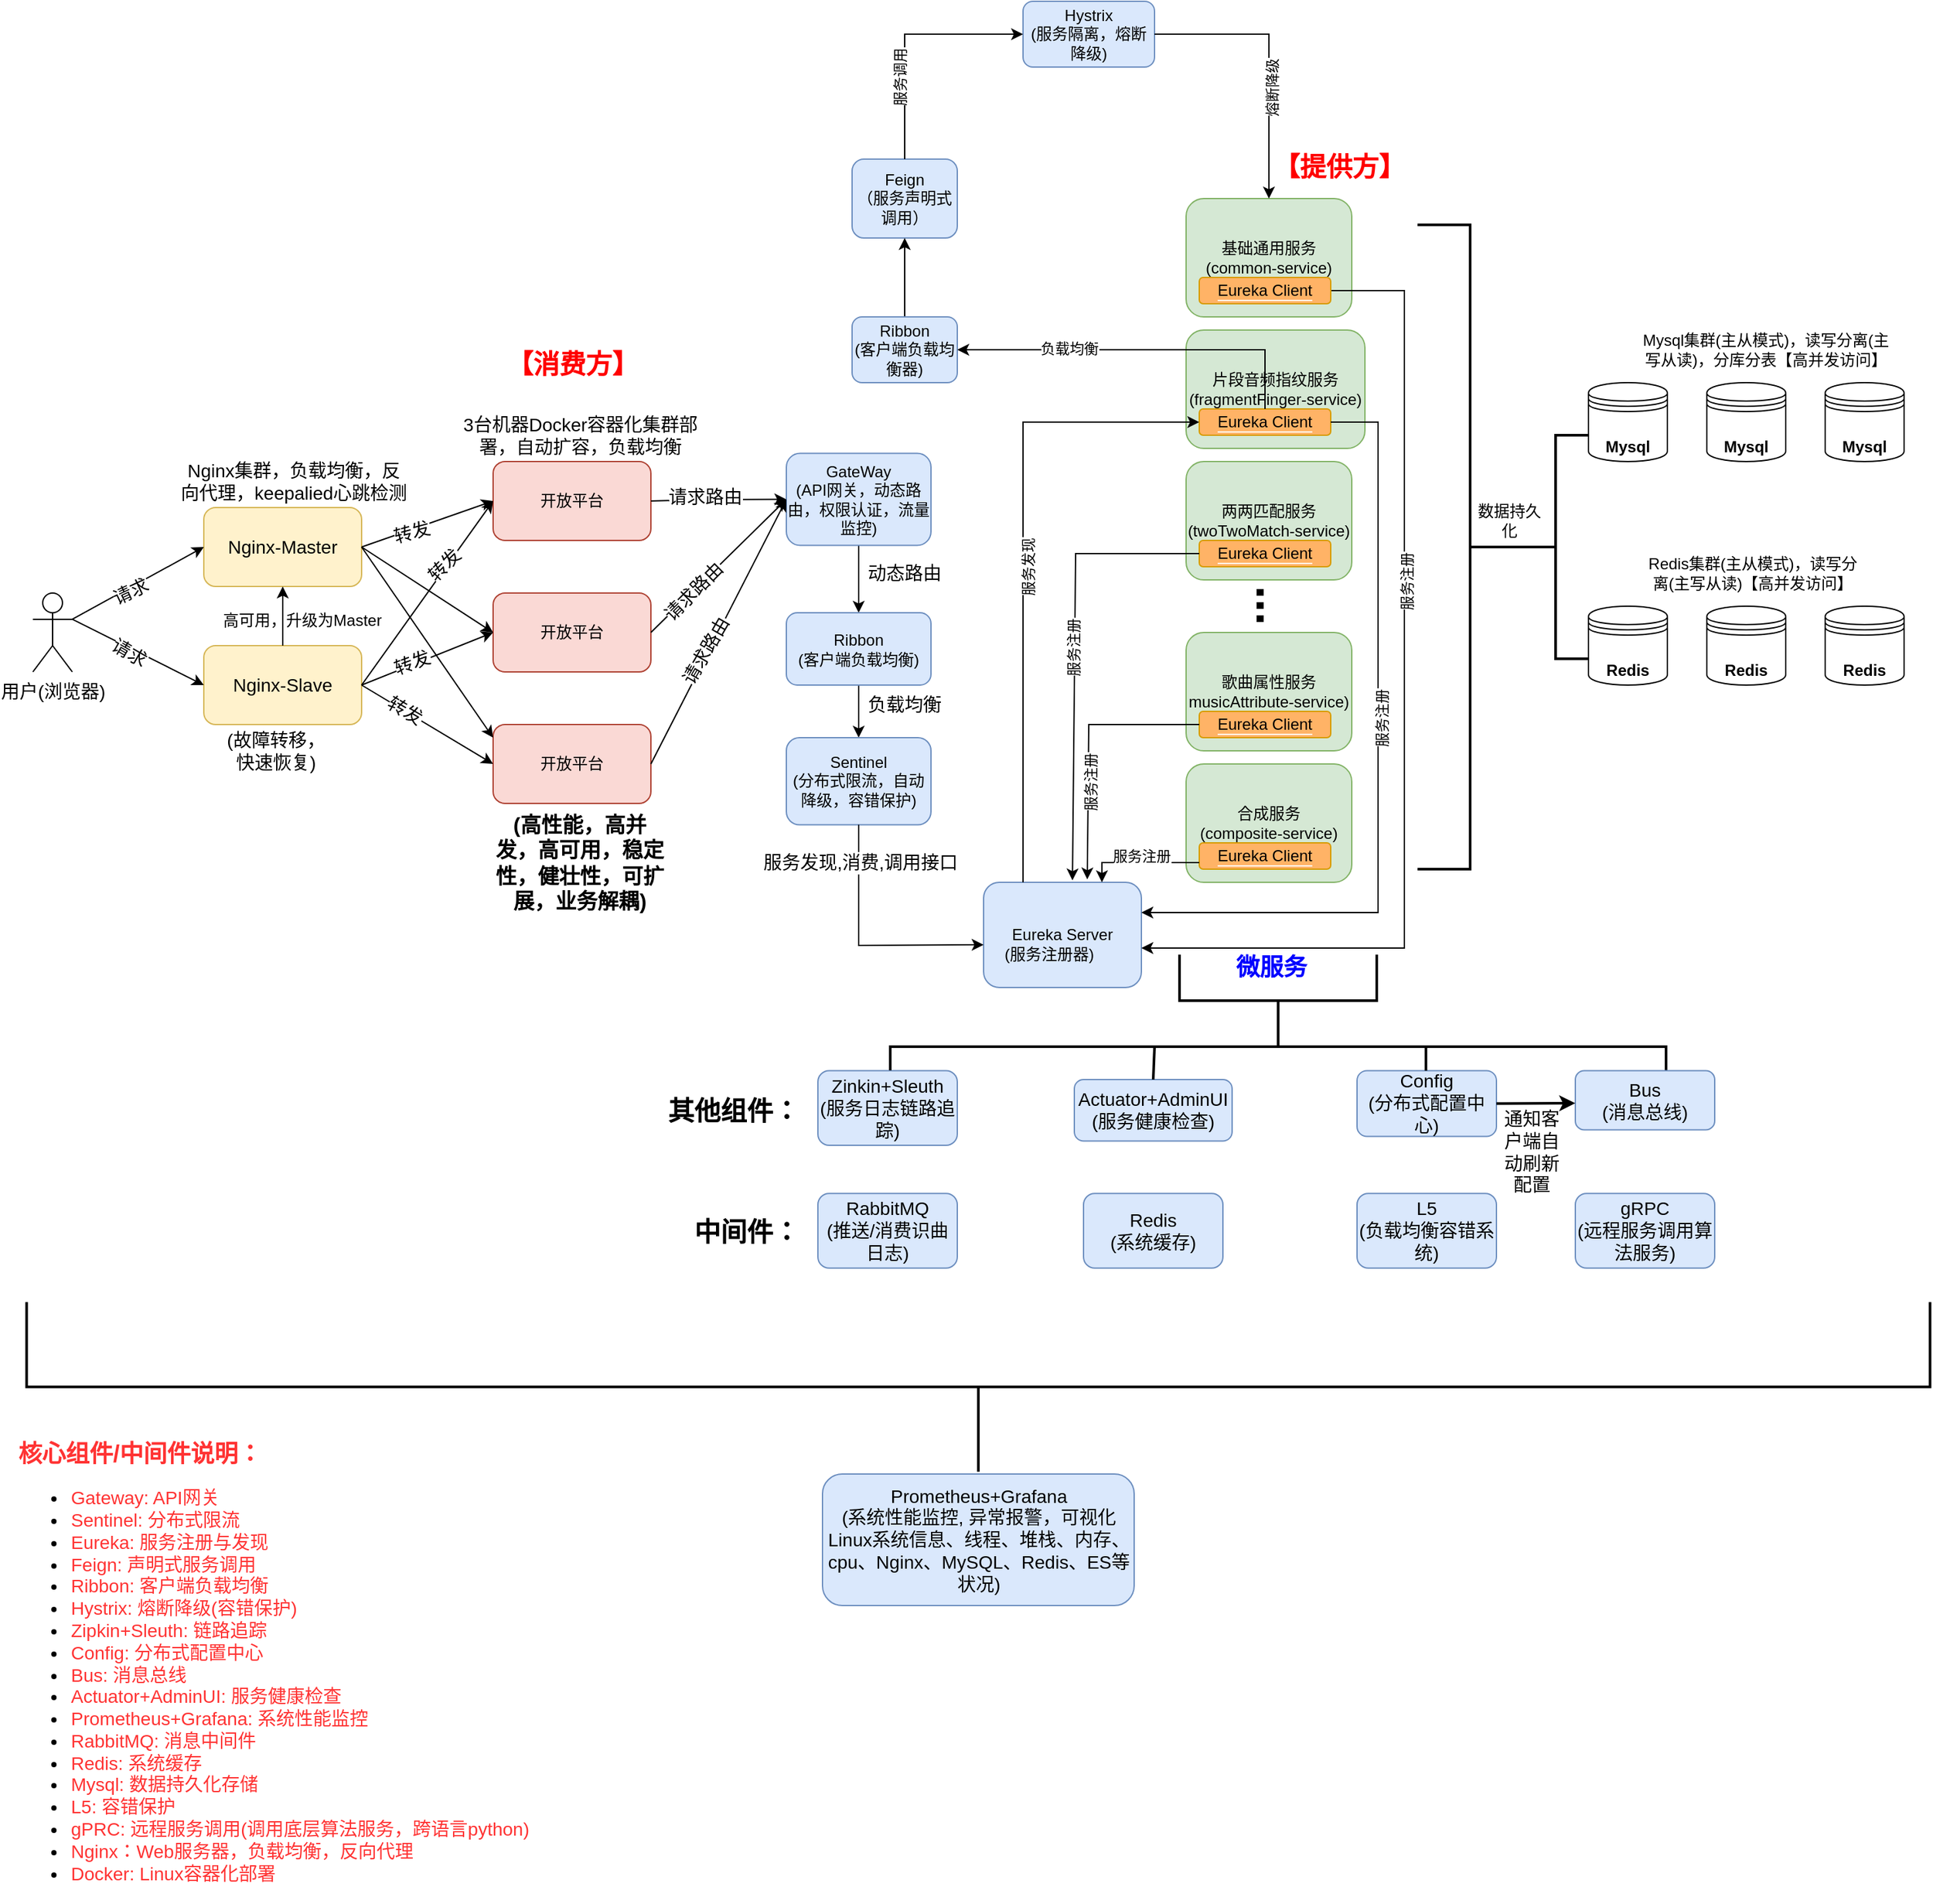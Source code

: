 <mxfile version="17.1.3" type="device" pages="2"><diagram id="QWY6pxIXzyvx_8Pqc_8q" name="第 1 页"><mxGraphModel dx="2424" dy="2006" grid="1" gridSize="10" guides="1" tooltips="1" connect="1" arrows="1" fold="1" page="1" pageScale="1" pageWidth="827" pageHeight="1169" math="0" shadow="0"><root><mxCell id="0"/><mxCell id="1" parent="0"/><mxCell id="9dJchCqGI2p8ibBqzcwE-8" value="&lt;b&gt;&lt;font style=&quot;font-size: 36px&quot;&gt;...&lt;/font&gt;&lt;/b&gt;" style="text;html=1;align=center;verticalAlign=middle;resizable=0;points=[];autosize=1;strokeColor=none;fillColor=none;horizontal=0;" parent="1" vertex="1"><mxGeometry x="380" y="140" width="40" height="40" as="geometry"/></mxCell><mxCell id="9dJchCqGI2p8ibBqzcwE-9" value="基础通用服务&lt;br&gt;(common-service)" style="rounded=1;whiteSpace=wrap;html=1;fillColor=#d5e8d4;strokeColor=#82b366;align=center;" parent="1" vertex="1"><mxGeometry x="354" y="-150" width="126" height="90" as="geometry"/></mxCell><mxCell id="9dJchCqGI2p8ibBqzcwE-10" value="&lt;div&gt;&lt;span style=&quot;font-size: 12px&quot;&gt;&lt;b&gt;Mysql&lt;/b&gt;&lt;/span&gt;&lt;/div&gt;" style="shape=datastore;whiteSpace=wrap;html=1;fontSize=36;align=center;" parent="1" vertex="1"><mxGeometry x="660" y="-10" width="60" height="60" as="geometry"/></mxCell><mxCell id="9dJchCqGI2p8ibBqzcwE-11" value="&lt;font style=&quot;font-size: 12px&quot;&gt;&lt;b&gt;Redis&lt;/b&gt;&lt;/font&gt;" style="shape=datastore;whiteSpace=wrap;html=1;fontSize=36;" parent="1" vertex="1"><mxGeometry x="660" y="160" width="60" height="60" as="geometry"/></mxCell><mxCell id="9dJchCqGI2p8ibBqzcwE-13" value="&lt;div&gt;&lt;span style=&quot;font-size: 12px&quot;&gt;&lt;b&gt;Mysql&lt;/b&gt;&lt;/span&gt;&lt;/div&gt;" style="shape=datastore;whiteSpace=wrap;html=1;fontSize=36;align=center;" parent="1" vertex="1"><mxGeometry x="750" y="-10" width="60" height="60" as="geometry"/></mxCell><mxCell id="9dJchCqGI2p8ibBqzcwE-14" value="&lt;font style=&quot;font-size: 12px&quot;&gt;&lt;b&gt;Redis&lt;/b&gt;&lt;/font&gt;" style="shape=datastore;whiteSpace=wrap;html=1;fontSize=36;" parent="1" vertex="1"><mxGeometry x="750" y="160" width="60" height="60" as="geometry"/></mxCell><mxCell id="9dJchCqGI2p8ibBqzcwE-15" value="&lt;font style=&quot;font-size: 12px&quot;&gt;&lt;b&gt;Redis&lt;/b&gt;&lt;/font&gt;" style="shape=datastore;whiteSpace=wrap;html=1;fontSize=36;" parent="1" vertex="1"><mxGeometry x="840" y="160" width="60" height="60" as="geometry"/></mxCell><mxCell id="9dJchCqGI2p8ibBqzcwE-17" value="&lt;div&gt;&lt;span style=&quot;font-size: 12px&quot;&gt;&lt;b&gt;Mysql&lt;/b&gt;&lt;/span&gt;&lt;/div&gt;" style="shape=datastore;whiteSpace=wrap;html=1;fontSize=36;align=center;" parent="1" vertex="1"><mxGeometry x="840" y="-10" width="60" height="60" as="geometry"/></mxCell><mxCell id="9dJchCqGI2p8ibBqzcwE-21" value="Mysql集群(主从模式)，读写分离(主写从读)，分库分表【高并发访问】" style="text;html=1;strokeColor=none;fillColor=none;align=center;verticalAlign=middle;whiteSpace=wrap;rounded=0;labelBackgroundColor=none;fontSize=12;" parent="1" vertex="1"><mxGeometry x="700" y="-55" width="190" height="40" as="geometry"/></mxCell><mxCell id="9dJchCqGI2p8ibBqzcwE-23" value="Redis集群(主从模式)，读写分离(主写从读)【高并发访问】" style="text;html=1;strokeColor=none;fillColor=none;align=center;verticalAlign=middle;whiteSpace=wrap;rounded=0;labelBackgroundColor=none;fontSize=12;" parent="1" vertex="1"><mxGeometry x="700" y="120" width="170" height="30" as="geometry"/></mxCell><mxCell id="9dJchCqGI2p8ibBqzcwE-24" value="Eureka Server" style="rounded=1;whiteSpace=wrap;html=1;labelBackgroundColor=none;fontSize=12;fillColor=#dae8fc;strokeColor=#6c8ebf;" parent="1" vertex="1"><mxGeometry x="200" y="370" width="120" height="80" as="geometry"/></mxCell><mxCell id="9dJchCqGI2p8ibBqzcwE-26" value="(服务注册器)" style="text;html=1;strokeColor=none;fillColor=none;align=center;verticalAlign=middle;whiteSpace=wrap;rounded=0;labelBackgroundColor=none;fontSize=12;" parent="1" vertex="1"><mxGeometry x="200" y="410" width="100" height="30" as="geometry"/></mxCell><mxCell id="9dJchCqGI2p8ibBqzcwE-28" value="" style="endArrow=classic;html=1;rounded=0;fontSize=12;exitX=1;exitY=0.5;exitDx=0;exitDy=0;" parent="1" source="9dJchCqGI2p8ibBqzcwE-65" edge="1"><mxGeometry width="50" height="50" relative="1" as="geometry"><mxPoint x="480" y="260" as="sourcePoint"/><mxPoint x="320" y="420" as="targetPoint"/><Array as="points"><mxPoint x="520" y="-80"/><mxPoint x="520" y="420"/></Array></mxGeometry></mxCell><mxCell id="wdMaQs0uksnx7pupuPMq-9" value="服务注册" style="edgeLabel;html=1;align=center;verticalAlign=middle;resizable=0;points=[];horizontal=0;" vertex="1" connectable="0" parent="9dJchCqGI2p8ibBqzcwE-28"><mxGeometry x="-0.266" y="2" relative="1" as="geometry"><mxPoint as="offset"/></mxGeometry></mxCell><mxCell id="9dJchCqGI2p8ibBqzcwE-48" value="" style="strokeWidth=2;html=1;shape=mxgraph.flowchart.annotation_2;align=left;labelPosition=right;pointerEvents=1;labelBackgroundColor=none;fontSize=9;" parent="1" vertex="1"><mxGeometry x="610" y="30" width="50" height="170" as="geometry"/></mxCell><mxCell id="9dJchCqGI2p8ibBqzcwE-50" value="" style="strokeWidth=2;html=1;shape=mxgraph.flowchart.annotation_2;align=left;labelPosition=right;pointerEvents=1;labelBackgroundColor=none;fontSize=9;rotation=-180;" parent="1" vertex="1"><mxGeometry x="530" y="-130" width="80" height="490" as="geometry"/></mxCell><mxCell id="9dJchCqGI2p8ibBqzcwE-51" value="&lt;span style=&quot;font-size: 12px&quot;&gt;数据持久化&lt;/span&gt;" style="text;html=1;strokeColor=none;fillColor=none;align=center;verticalAlign=middle;whiteSpace=wrap;rounded=0;labelBackgroundColor=none;fontSize=9;" parent="1" vertex="1"><mxGeometry x="570" y="70" width="60" height="50" as="geometry"/></mxCell><mxCell id="9dJchCqGI2p8ibBqzcwE-56" value="Feign&lt;br&gt;（服务声明式调用）" style="rounded=1;whiteSpace=wrap;html=1;labelBackgroundColor=none;fontSize=12;fillColor=#dae8fc;strokeColor=#6c8ebf;" parent="1" vertex="1"><mxGeometry x="100" y="-180" width="80" height="60" as="geometry"/></mxCell><mxCell id="wdMaQs0uksnx7pupuPMq-13" value="" style="edgeStyle=orthogonalEdgeStyle;rounded=0;orthogonalLoop=1;jettySize=auto;html=1;" edge="1" parent="1" source="9dJchCqGI2p8ibBqzcwE-63" target="9dJchCqGI2p8ibBqzcwE-56"><mxGeometry relative="1" as="geometry"/></mxCell><mxCell id="9dJchCqGI2p8ibBqzcwE-63" value="Ribbon&lt;br&gt;(客户端负载均衡器)" style="rounded=1;whiteSpace=wrap;html=1;labelBackgroundColor=none;fontSize=12;fillColor=#dae8fc;strokeColor=#6c8ebf;" parent="1" vertex="1"><mxGeometry x="100" y="-60" width="80" height="50" as="geometry"/></mxCell><mxCell id="9dJchCqGI2p8ibBqzcwE-65" value="&lt;span style=&quot;background-color: rgb(255 , 179 , 102)&quot;&gt;Eureka Client&lt;/span&gt;" style="rounded=1;whiteSpace=wrap;html=1;labelBackgroundColor=#FFFFFF;fontSize=12;fillColor=#FFB366;strokeColor=#d79b00;" parent="1" vertex="1"><mxGeometry x="364" y="-90" width="100" height="20" as="geometry"/></mxCell><mxCell id="9dJchCqGI2p8ibBqzcwE-70" value="歌曲属性服务&lt;br&gt;musicAttribute-service)" style="rounded=1;whiteSpace=wrap;html=1;fillColor=#d5e8d4;strokeColor=#82b366;align=center;" parent="1" vertex="1"><mxGeometry x="354" y="180" width="126" height="90" as="geometry"/></mxCell><mxCell id="9dJchCqGI2p8ibBqzcwE-71" value="&lt;span style=&quot;background-color: rgb(255 , 179 , 102)&quot;&gt;Eureka Client&lt;/span&gt;" style="rounded=1;whiteSpace=wrap;html=1;labelBackgroundColor=#FFFFFF;fontSize=12;fillColor=#FFB366;strokeColor=#d79b00;" parent="1" vertex="1"><mxGeometry x="364" y="240" width="100" height="20" as="geometry"/></mxCell><mxCell id="9dJchCqGI2p8ibBqzcwE-72" value="片段音频指纹服务&lt;br&gt;(fragmentFinger-service)" style="rounded=1;whiteSpace=wrap;html=1;fillColor=#d5e8d4;strokeColor=#82b366;align=center;" parent="1" vertex="1"><mxGeometry x="354" y="-50" width="136" height="90" as="geometry"/></mxCell><mxCell id="9dJchCqGI2p8ibBqzcwE-73" value="&lt;span style=&quot;background-color: rgb(255 , 179 , 102)&quot;&gt;Eureka Client&lt;/span&gt;" style="rounded=1;whiteSpace=wrap;html=1;labelBackgroundColor=#FFFFFF;fontSize=12;fillColor=#FFB366;strokeColor=#d79b00;" parent="1" vertex="1"><mxGeometry x="364" y="10" width="100" height="20" as="geometry"/></mxCell><mxCell id="9dJchCqGI2p8ibBqzcwE-74" value="合成服务&lt;br&gt;(composite-service)" style="rounded=1;whiteSpace=wrap;html=1;fillColor=#d5e8d4;strokeColor=#82b366;align=center;" parent="1" vertex="1"><mxGeometry x="354" y="280" width="126" height="90" as="geometry"/></mxCell><mxCell id="9dJchCqGI2p8ibBqzcwE-75" value="&lt;span style=&quot;background-color: rgb(255 , 179 , 102)&quot;&gt;Eureka Client&lt;/span&gt;" style="rounded=1;whiteSpace=wrap;html=1;labelBackgroundColor=#FFFFFF;fontSize=12;fillColor=#FFB366;strokeColor=#d79b00;" parent="1" vertex="1"><mxGeometry x="364" y="340" width="100" height="20" as="geometry"/></mxCell><mxCell id="9dJchCqGI2p8ibBqzcwE-76" value="两两匹配服务&lt;br&gt;(twoTwoMatch-service)" style="rounded=1;whiteSpace=wrap;html=1;fillColor=#d5e8d4;strokeColor=#82b366;align=center;" parent="1" vertex="1"><mxGeometry x="354" y="50" width="126" height="90" as="geometry"/></mxCell><mxCell id="9dJchCqGI2p8ibBqzcwE-77" value="&lt;span style=&quot;background-color: rgb(255 , 179 , 102)&quot;&gt;Eureka Client&lt;/span&gt;" style="rounded=1;whiteSpace=wrap;html=1;labelBackgroundColor=#FFFFFF;fontSize=12;fillColor=#FFB366;strokeColor=#d79b00;" parent="1" vertex="1"><mxGeometry x="364" y="110" width="100" height="20" as="geometry"/></mxCell><mxCell id="9dJchCqGI2p8ibBqzcwE-80" value="" style="endArrow=classic;html=1;rounded=0;fontSize=12;exitX=1;exitY=0.5;exitDx=0;exitDy=0;" parent="1" source="9dJchCqGI2p8ibBqzcwE-73" edge="1"><mxGeometry width="50" height="50" relative="1" as="geometry"><mxPoint x="490" y="90" as="sourcePoint"/><mxPoint x="320" y="393" as="targetPoint"/><Array as="points"><mxPoint x="500" y="20"/><mxPoint x="500" y="393"/></Array></mxGeometry></mxCell><mxCell id="wdMaQs0uksnx7pupuPMq-7" value="服务注册" style="edgeLabel;html=1;align=center;verticalAlign=middle;resizable=0;points=[];horizontal=0;" vertex="1" connectable="0" parent="9dJchCqGI2p8ibBqzcwE-80"><mxGeometry x="-0.112" y="3" relative="1" as="geometry"><mxPoint as="offset"/></mxGeometry></mxCell><mxCell id="9dJchCqGI2p8ibBqzcwE-81" value="" style="endArrow=classic;html=1;rounded=0;fontSize=12;exitX=0;exitY=0.5;exitDx=0;exitDy=0;entryX=0.563;entryY=-0.018;entryDx=0;entryDy=0;entryPerimeter=0;" parent="1" source="9dJchCqGI2p8ibBqzcwE-77" target="9dJchCqGI2p8ibBqzcwE-24" edge="1"><mxGeometry width="50" height="50" relative="1" as="geometry"><mxPoint x="490" y="190" as="sourcePoint"/><mxPoint x="220" y="95" as="targetPoint"/><Array as="points"><mxPoint x="270" y="120"/></Array></mxGeometry></mxCell><mxCell id="wdMaQs0uksnx7pupuPMq-4" value="服务注册" style="edgeLabel;html=1;align=center;verticalAlign=middle;resizable=0;points=[];horizontal=0;" vertex="1" connectable="0" parent="9dJchCqGI2p8ibBqzcwE-81"><mxGeometry x="-0.028" y="-1" relative="1" as="geometry"><mxPoint as="offset"/></mxGeometry></mxCell><mxCell id="9dJchCqGI2p8ibBqzcwE-82" value="" style="endArrow=classic;html=1;rounded=0;fontSize=12;exitX=0;exitY=0.5;exitDx=0;exitDy=0;entryX=0.657;entryY=-0.028;entryDx=0;entryDy=0;entryPerimeter=0;" parent="1" source="9dJchCqGI2p8ibBqzcwE-71" target="9dJchCqGI2p8ibBqzcwE-24" edge="1"><mxGeometry width="50" height="50" relative="1" as="geometry"><mxPoint x="490" y="190" as="sourcePoint"/><mxPoint x="270" y="225" as="targetPoint"/><Array as="points"><mxPoint x="280" y="250"/></Array></mxGeometry></mxCell><mxCell id="wdMaQs0uksnx7pupuPMq-6" value="服务注册" style="edgeLabel;html=1;align=center;verticalAlign=middle;resizable=0;points=[];horizontal=0;" vertex="1" connectable="0" parent="9dJchCqGI2p8ibBqzcwE-82"><mxGeometry x="0.273" y="2" relative="1" as="geometry"><mxPoint as="offset"/></mxGeometry></mxCell><mxCell id="9dJchCqGI2p8ibBqzcwE-83" value="" style="endArrow=classic;html=1;rounded=0;fontSize=12;exitX=0;exitY=0.75;exitDx=0;exitDy=0;entryX=0.75;entryY=0;entryDx=0;entryDy=0;" parent="1" source="9dJchCqGI2p8ibBqzcwE-75" target="9dJchCqGI2p8ibBqzcwE-24" edge="1"><mxGeometry width="50" height="50" relative="1" as="geometry"><mxPoint x="490" y="190" as="sourcePoint"/><mxPoint x="270" y="320" as="targetPoint"/><Array as="points"><mxPoint x="290" y="355"/></Array></mxGeometry></mxCell><mxCell id="wdMaQs0uksnx7pupuPMq-8" value="服务注册" style="edgeLabel;html=1;align=center;verticalAlign=middle;resizable=0;points=[];" vertex="1" connectable="0" parent="9dJchCqGI2p8ibBqzcwE-83"><mxGeometry x="0.151" y="-1" relative="1" as="geometry"><mxPoint x="7" y="-4" as="offset"/></mxGeometry></mxCell><mxCell id="9dJchCqGI2p8ibBqzcwE-84" value="" style="endArrow=classic;html=1;rounded=0;fontSize=12;entryX=0;entryY=0.5;entryDx=0;entryDy=0;exitX=0.25;exitY=0;exitDx=0;exitDy=0;" parent="1" source="9dJchCqGI2p8ibBqzcwE-24" target="9dJchCqGI2p8ibBqzcwE-73" edge="1"><mxGeometry width="50" height="50" relative="1" as="geometry"><mxPoint x="80" y="40" as="sourcePoint"/><mxPoint x="540" y="40" as="targetPoint"/><Array as="points"><mxPoint x="230" y="20"/></Array></mxGeometry></mxCell><mxCell id="wdMaQs0uksnx7pupuPMq-3" value="服务发现" style="edgeLabel;html=1;align=center;verticalAlign=middle;resizable=0;points=[];horizontal=0;" vertex="1" connectable="0" parent="9dJchCqGI2p8ibBqzcwE-84"><mxGeometry x="-0.01" y="-4" relative="1" as="geometry"><mxPoint as="offset"/></mxGeometry></mxCell><mxCell id="wdMaQs0uksnx7pupuPMq-1" value="" style="endArrow=classic;html=1;rounded=0;exitX=0.5;exitY=0;exitDx=0;exitDy=0;entryX=1;entryY=0.5;entryDx=0;entryDy=0;" edge="1" parent="1" source="9dJchCqGI2p8ibBqzcwE-73" target="9dJchCqGI2p8ibBqzcwE-63"><mxGeometry width="50" height="50" relative="1" as="geometry"><mxPoint x="500" y="40" as="sourcePoint"/><mxPoint x="550" y="-10" as="targetPoint"/><Array as="points"><mxPoint x="414" y="-35"/></Array></mxGeometry></mxCell><mxCell id="wdMaQs0uksnx7pupuPMq-10" value="负载均衡" style="edgeLabel;html=1;align=center;verticalAlign=middle;resizable=0;points=[];" vertex="1" connectable="0" parent="wdMaQs0uksnx7pupuPMq-1"><mxGeometry x="0.396" y="-1" relative="1" as="geometry"><mxPoint as="offset"/></mxGeometry></mxCell><mxCell id="wdMaQs0uksnx7pupuPMq-12" value="Hystrix&lt;br&gt;(服务隔离，熔断降级)" style="rounded=1;whiteSpace=wrap;html=1;labelBackgroundColor=none;fontSize=12;fillColor=#dae8fc;strokeColor=#6c8ebf;" vertex="1" parent="1"><mxGeometry x="230" y="-300" width="100" height="50" as="geometry"/></mxCell><mxCell id="wdMaQs0uksnx7pupuPMq-14" value="" style="endArrow=classic;html=1;rounded=0;exitX=0.5;exitY=0;exitDx=0;exitDy=0;entryX=0;entryY=0.5;entryDx=0;entryDy=0;" edge="1" parent="1" source="9dJchCqGI2p8ibBqzcwE-56" target="wdMaQs0uksnx7pupuPMq-12"><mxGeometry width="50" height="50" relative="1" as="geometry"><mxPoint x="500" y="-260" as="sourcePoint"/><mxPoint x="140" y="-310" as="targetPoint"/><Array as="points"><mxPoint x="140" y="-275"/></Array></mxGeometry></mxCell><mxCell id="wdMaQs0uksnx7pupuPMq-16" value="服务调用" style="edgeLabel;html=1;align=center;verticalAlign=middle;resizable=0;points=[];horizontal=0;" vertex="1" connectable="0" parent="wdMaQs0uksnx7pupuPMq-14"><mxGeometry x="-0.332" y="4" relative="1" as="geometry"><mxPoint as="offset"/></mxGeometry></mxCell><mxCell id="wdMaQs0uksnx7pupuPMq-15" value="" style="endArrow=classic;html=1;rounded=0;exitX=1;exitY=0.5;exitDx=0;exitDy=0;entryX=0.5;entryY=0;entryDx=0;entryDy=0;" edge="1" parent="1" source="wdMaQs0uksnx7pupuPMq-12" target="9dJchCqGI2p8ibBqzcwE-9"><mxGeometry width="50" height="50" relative="1" as="geometry"><mxPoint x="500" y="-160" as="sourcePoint"/><mxPoint x="430" y="-280" as="targetPoint"/><Array as="points"><mxPoint x="417" y="-275"/></Array></mxGeometry></mxCell><mxCell id="wdMaQs0uksnx7pupuPMq-17" value="熔断降级" style="edgeLabel;html=1;align=center;verticalAlign=middle;resizable=0;points=[];horizontal=0;" vertex="1" connectable="0" parent="wdMaQs0uksnx7pupuPMq-15"><mxGeometry x="0.206" y="2" relative="1" as="geometry"><mxPoint as="offset"/></mxGeometry></mxCell><mxCell id="wdMaQs0uksnx7pupuPMq-18" value="开放平台" style="rounded=1;whiteSpace=wrap;html=1;fillColor=#fad9d5;strokeColor=#ae4132;" vertex="1" parent="1"><mxGeometry x="-173" y="50" width="120" height="60" as="geometry"/></mxCell><mxCell id="wdMaQs0uksnx7pupuPMq-19" value="开放平台" style="rounded=1;whiteSpace=wrap;html=1;fillColor=#fad9d5;strokeColor=#ae4132;" vertex="1" parent="1"><mxGeometry x="-173" y="150" width="120" height="60" as="geometry"/></mxCell><mxCell id="wdMaQs0uksnx7pupuPMq-20" value="开放平台" style="rounded=1;whiteSpace=wrap;html=1;fillColor=#fad9d5;strokeColor=#ae4132;" vertex="1" parent="1"><mxGeometry x="-173" y="250" width="120" height="60" as="geometry"/></mxCell><mxCell id="wdMaQs0uksnx7pupuPMq-22" value="" style="endArrow=classic;html=1;rounded=0;exitX=1;exitY=0.5;exitDx=0;exitDy=0;entryX=0;entryY=0.5;entryDx=0;entryDy=0;" edge="1" parent="1" source="wdMaQs0uksnx7pupuPMq-18" target="QJrhzYgkg-OAHIBsJVzm-12"><mxGeometry width="50" height="50" relative="1" as="geometry"><mxPoint x="250" y="180" as="sourcePoint"/><mxPoint x="30" y="79" as="targetPoint"/><Array as="points"><mxPoint x="-10" y="79"/></Array></mxGeometry></mxCell><mxCell id="wdMaQs0uksnx7pupuPMq-28" value="&lt;font style=&quot;font-size: 14px&quot;&gt;3台机器Docker容器化集群部署，自动扩容，负载均衡&lt;/font&gt;" style="text;html=1;strokeColor=none;fillColor=none;align=center;verticalAlign=middle;whiteSpace=wrap;rounded=0;" vertex="1" parent="1"><mxGeometry x="-203.5" width="193" height="60" as="geometry"/></mxCell><mxCell id="wdMaQs0uksnx7pupuPMq-29" value="Nginx-Master" style="rounded=1;whiteSpace=wrap;html=1;fontSize=14;fillColor=#fff2cc;strokeColor=#d6b656;" vertex="1" parent="1"><mxGeometry x="-393" y="85" width="120" height="60" as="geometry"/></mxCell><mxCell id="wdMaQs0uksnx7pupuPMq-30" value="Nginx-Slave" style="rounded=1;whiteSpace=wrap;html=1;fontSize=14;fillColor=#fff2cc;strokeColor=#d6b656;" vertex="1" parent="1"><mxGeometry x="-393" y="190" width="120" height="60" as="geometry"/></mxCell><mxCell id="wdMaQs0uksnx7pupuPMq-31" value="" style="endArrow=classic;html=1;rounded=0;fontSize=14;exitX=1;exitY=0.5;exitDx=0;exitDy=0;entryX=0;entryY=0.5;entryDx=0;entryDy=0;" edge="1" parent="1" source="wdMaQs0uksnx7pupuPMq-29" target="wdMaQs0uksnx7pupuPMq-18"><mxGeometry width="50" height="50" relative="1" as="geometry"><mxPoint x="137" y="200" as="sourcePoint"/><mxPoint x="187" y="150" as="targetPoint"/></mxGeometry></mxCell><mxCell id="QJrhzYgkg-OAHIBsJVzm-71" value="&lt;font style=&quot;font-size: 14px&quot; color=&quot;#000000&quot;&gt;转发&lt;/font&gt;" style="edgeLabel;html=1;align=center;verticalAlign=middle;resizable=0;points=[];fontSize=20;fontColor=#0000FF;rotation=-15;" vertex="1" connectable="0" parent="wdMaQs0uksnx7pupuPMq-31"><mxGeometry x="-0.397" relative="1" as="geometry"><mxPoint x="6" y="-4" as="offset"/></mxGeometry></mxCell><mxCell id="wdMaQs0uksnx7pupuPMq-32" value="" style="endArrow=classic;html=1;rounded=0;fontSize=14;exitX=1;exitY=0.5;exitDx=0;exitDy=0;entryX=0;entryY=0.5;entryDx=0;entryDy=0;" edge="1" parent="1" source="wdMaQs0uksnx7pupuPMq-29" target="wdMaQs0uksnx7pupuPMq-19"><mxGeometry width="50" height="50" relative="1" as="geometry"><mxPoint x="137" y="200" as="sourcePoint"/><mxPoint x="187" y="150" as="targetPoint"/></mxGeometry></mxCell><mxCell id="wdMaQs0uksnx7pupuPMq-33" value="" style="endArrow=classic;html=1;rounded=0;fontSize=14;exitX=1;exitY=0.5;exitDx=0;exitDy=0;" edge="1" parent="1" source="wdMaQs0uksnx7pupuPMq-29"><mxGeometry width="50" height="50" relative="1" as="geometry"><mxPoint x="137" y="200" as="sourcePoint"/><mxPoint x="-173" y="260" as="targetPoint"/></mxGeometry></mxCell><mxCell id="wdMaQs0uksnx7pupuPMq-34" value="" style="endArrow=classic;html=1;rounded=0;fontSize=14;exitX=1;exitY=0.5;exitDx=0;exitDy=0;entryX=0;entryY=0.5;entryDx=0;entryDy=0;" edge="1" parent="1" source="wdMaQs0uksnx7pupuPMq-30" target="wdMaQs0uksnx7pupuPMq-18"><mxGeometry width="50" height="50" relative="1" as="geometry"><mxPoint x="137" y="200" as="sourcePoint"/><mxPoint x="187" y="150" as="targetPoint"/></mxGeometry></mxCell><mxCell id="wdMaQs0uksnx7pupuPMq-39" value="转发" style="edgeLabel;html=1;align=center;verticalAlign=middle;resizable=0;points=[];fontSize=14;rotation=-45;" vertex="1" connectable="0" parent="wdMaQs0uksnx7pupuPMq-34"><mxGeometry x="0.28" y="2" relative="1" as="geometry"><mxPoint as="offset"/></mxGeometry></mxCell><mxCell id="wdMaQs0uksnx7pupuPMq-35" value="" style="endArrow=classic;html=1;rounded=0;fontSize=14;exitX=1;exitY=0.5;exitDx=0;exitDy=0;entryX=0;entryY=0.5;entryDx=0;entryDy=0;" edge="1" parent="1" source="wdMaQs0uksnx7pupuPMq-30" target="wdMaQs0uksnx7pupuPMq-19"><mxGeometry width="50" height="50" relative="1" as="geometry"><mxPoint x="137" y="200" as="sourcePoint"/><mxPoint x="187" y="150" as="targetPoint"/></mxGeometry></mxCell><mxCell id="wdMaQs0uksnx7pupuPMq-40" value="转发" style="edgeLabel;html=1;align=center;verticalAlign=middle;resizable=0;points=[];fontSize=14;rotation=-20;" vertex="1" connectable="0" parent="wdMaQs0uksnx7pupuPMq-35"><mxGeometry x="-0.234" y="2" relative="1" as="geometry"><mxPoint as="offset"/></mxGeometry></mxCell><mxCell id="wdMaQs0uksnx7pupuPMq-36" value="" style="endArrow=classic;html=1;rounded=0;fontSize=14;entryX=0;entryY=0.5;entryDx=0;entryDy=0;" edge="1" parent="1" target="wdMaQs0uksnx7pupuPMq-20"><mxGeometry width="50" height="50" relative="1" as="geometry"><mxPoint x="-273" y="220" as="sourcePoint"/><mxPoint x="187" y="150" as="targetPoint"/></mxGeometry></mxCell><mxCell id="wdMaQs0uksnx7pupuPMq-41" value="转发" style="edgeLabel;html=1;align=center;verticalAlign=middle;resizable=0;points=[];fontSize=14;rotation=30;" vertex="1" connectable="0" parent="wdMaQs0uksnx7pupuPMq-36"><mxGeometry x="-0.357" y="1" relative="1" as="geometry"><mxPoint as="offset"/></mxGeometry></mxCell><mxCell id="wdMaQs0uksnx7pupuPMq-38" value="" style="endArrow=classic;html=1;rounded=0;fontSize=14;entryX=0.5;entryY=1;entryDx=0;entryDy=0;" edge="1" parent="1" source="wdMaQs0uksnx7pupuPMq-30" target="wdMaQs0uksnx7pupuPMq-29"><mxGeometry width="50" height="50" relative="1" as="geometry"><mxPoint x="137" y="200" as="sourcePoint"/><mxPoint x="187" y="150" as="targetPoint"/></mxGeometry></mxCell><mxCell id="wdMaQs0uksnx7pupuPMq-42" value="&lt;font style=&quot;font-size: 12px&quot;&gt;高可用，升级为Master&lt;/font&gt;" style="text;html=1;strokeColor=none;fillColor=none;align=center;verticalAlign=middle;whiteSpace=wrap;rounded=0;fontSize=14;" vertex="1" parent="1"><mxGeometry x="-383" y="150" width="130" height="40" as="geometry"/></mxCell><mxCell id="wdMaQs0uksnx7pupuPMq-43" value="&lt;font style=&quot;font-size: 14px&quot;&gt;Nginx集群，负载均衡，反向代理，keepalied心跳检测&lt;/font&gt;" style="text;html=1;strokeColor=none;fillColor=none;align=center;verticalAlign=middle;whiteSpace=wrap;rounded=0;labelBackgroundColor=none;fontSize=12;" vertex="1" parent="1"><mxGeometry x="-413" y="50" width="177" height="30" as="geometry"/></mxCell><mxCell id="QJrhzYgkg-OAHIBsJVzm-1" value="(故障转移，快速恢复)" style="text;html=1;strokeColor=none;fillColor=none;align=center;verticalAlign=middle;whiteSpace=wrap;rounded=0;fontSize=14;" vertex="1" parent="1"><mxGeometry x="-383" y="255" width="90" height="30" as="geometry"/></mxCell><mxCell id="QJrhzYgkg-OAHIBsJVzm-4" value="用户(浏览器)" style="shape=umlActor;verticalLabelPosition=bottom;verticalAlign=top;html=1;outlineConnect=0;fontSize=14;" vertex="1" parent="1"><mxGeometry x="-523" y="150" width="30" height="60" as="geometry"/></mxCell><mxCell id="QJrhzYgkg-OAHIBsJVzm-5" value="" style="endArrow=classic;html=1;rounded=0;fontSize=14;exitX=1;exitY=0.333;exitDx=0;exitDy=0;exitPerimeter=0;entryX=0;entryY=0.5;entryDx=0;entryDy=0;" edge="1" parent="1" source="QJrhzYgkg-OAHIBsJVzm-4" target="wdMaQs0uksnx7pupuPMq-29"><mxGeometry width="50" height="50" relative="1" as="geometry"><mxPoint x="-43" y="80" as="sourcePoint"/><mxPoint x="7" y="30" as="targetPoint"/></mxGeometry></mxCell><mxCell id="QJrhzYgkg-OAHIBsJVzm-83" value="请求" style="edgeLabel;html=1;align=center;verticalAlign=middle;resizable=0;points=[];fontSize=14;fontColor=#000000;rotation=-25;" vertex="1" connectable="0" parent="QJrhzYgkg-OAHIBsJVzm-5"><mxGeometry x="-0.386" y="-4" relative="1" as="geometry"><mxPoint x="11" y="-8" as="offset"/></mxGeometry></mxCell><mxCell id="QJrhzYgkg-OAHIBsJVzm-6" value="" style="endArrow=classic;html=1;rounded=0;fontSize=14;exitX=1;exitY=0.333;exitDx=0;exitDy=0;exitPerimeter=0;entryX=0;entryY=0.5;entryDx=0;entryDy=0;" edge="1" parent="1" source="QJrhzYgkg-OAHIBsJVzm-4" target="wdMaQs0uksnx7pupuPMq-30"><mxGeometry width="50" height="50" relative="1" as="geometry"><mxPoint x="-43" y="80" as="sourcePoint"/><mxPoint x="7" y="30" as="targetPoint"/></mxGeometry></mxCell><mxCell id="QJrhzYgkg-OAHIBsJVzm-84" value="请求" style="edgeLabel;html=1;align=center;verticalAlign=middle;resizable=0;points=[];fontSize=14;fontColor=#000000;rotation=30;" vertex="1" connectable="0" parent="QJrhzYgkg-OAHIBsJVzm-6"><mxGeometry x="-0.499" y="2" relative="1" as="geometry"><mxPoint x="17" y="14" as="offset"/></mxGeometry></mxCell><mxCell id="QJrhzYgkg-OAHIBsJVzm-7" value="&lt;b&gt;&lt;font style=&quot;font-size: 16px&quot;&gt;(高性能，高并发，高可用，稳定性，健壮性，可扩展，业务解耦)&lt;/font&gt;&lt;/b&gt;" style="text;html=1;strokeColor=none;fillColor=none;align=center;verticalAlign=middle;whiteSpace=wrap;rounded=0;fontSize=14;" vertex="1" parent="1"><mxGeometry x="-173" y="340" width="132" height="30" as="geometry"/></mxCell><mxCell id="QJrhzYgkg-OAHIBsJVzm-10" style="edgeStyle=orthogonalEdgeStyle;rounded=0;orthogonalLoop=1;jettySize=auto;html=1;exitX=0.5;exitY=1;exitDx=0;exitDy=0;fontSize=14;" edge="1" parent="1" source="QJrhzYgkg-OAHIBsJVzm-7" target="QJrhzYgkg-OAHIBsJVzm-7"><mxGeometry relative="1" as="geometry"/></mxCell><mxCell id="QJrhzYgkg-OAHIBsJVzm-15" value="" style="edgeStyle=orthogonalEdgeStyle;rounded=0;orthogonalLoop=1;jettySize=auto;html=1;fontSize=14;" edge="1" parent="1" source="QJrhzYgkg-OAHIBsJVzm-12" target="QJrhzYgkg-OAHIBsJVzm-13"><mxGeometry relative="1" as="geometry"/></mxCell><mxCell id="QJrhzYgkg-OAHIBsJVzm-12" value="GateWay&lt;br&gt;(API网关，动态路由，权限认证，流量监控)" style="rounded=1;whiteSpace=wrap;html=1;labelBackgroundColor=none;fontSize=12;fillColor=#dae8fc;strokeColor=#6c8ebf;" vertex="1" parent="1"><mxGeometry x="50" y="43.75" width="110" height="70" as="geometry"/></mxCell><mxCell id="QJrhzYgkg-OAHIBsJVzm-16" value="" style="edgeStyle=orthogonalEdgeStyle;rounded=0;orthogonalLoop=1;jettySize=auto;html=1;fontSize=14;" edge="1" parent="1" source="QJrhzYgkg-OAHIBsJVzm-13" target="QJrhzYgkg-OAHIBsJVzm-14"><mxGeometry relative="1" as="geometry"/></mxCell><mxCell id="QJrhzYgkg-OAHIBsJVzm-13" value="Ribbon&lt;br&gt;(客户端负载均衡)" style="rounded=1;whiteSpace=wrap;html=1;labelBackgroundColor=none;fontSize=12;fillColor=#dae8fc;strokeColor=#6c8ebf;" vertex="1" parent="1"><mxGeometry x="50" y="165" width="110" height="55" as="geometry"/></mxCell><mxCell id="QJrhzYgkg-OAHIBsJVzm-14" value="Sentinel&lt;br&gt;(分布式限流，自动降级，容错保护)" style="rounded=1;whiteSpace=wrap;html=1;labelBackgroundColor=none;fontSize=12;fillColor=#dae8fc;strokeColor=#6c8ebf;" vertex="1" parent="1"><mxGeometry x="50" y="260" width="110" height="66.25" as="geometry"/></mxCell><mxCell id="QJrhzYgkg-OAHIBsJVzm-17" value="" style="endArrow=classic;html=1;rounded=0;fontSize=14;exitX=1;exitY=0.5;exitDx=0;exitDy=0;entryX=0;entryY=0.5;entryDx=0;entryDy=0;" edge="1" parent="1" source="wdMaQs0uksnx7pupuPMq-19" target="QJrhzYgkg-OAHIBsJVzm-12"><mxGeometry width="50" height="50" relative="1" as="geometry"><mxPoint x="-90" y="190" as="sourcePoint"/><mxPoint x="130" y="130" as="targetPoint"/></mxGeometry></mxCell><mxCell id="QJrhzYgkg-OAHIBsJVzm-21" value="请求路由" style="edgeLabel;html=1;align=center;verticalAlign=middle;resizable=0;points=[];fontSize=14;rotation=-45;" vertex="1" connectable="0" parent="QJrhzYgkg-OAHIBsJVzm-17"><mxGeometry x="-0.386" relative="1" as="geometry"><mxPoint as="offset"/></mxGeometry></mxCell><mxCell id="QJrhzYgkg-OAHIBsJVzm-18" value="" style="endArrow=classic;html=1;rounded=0;fontSize=14;exitX=1;exitY=0.5;exitDx=0;exitDy=0;entryX=0;entryY=0.5;entryDx=0;entryDy=0;" edge="1" parent="1" source="wdMaQs0uksnx7pupuPMq-20" target="QJrhzYgkg-OAHIBsJVzm-12"><mxGeometry width="50" height="50" relative="1" as="geometry"><mxPoint x="80" y="180" as="sourcePoint"/><mxPoint x="130" y="130" as="targetPoint"/></mxGeometry></mxCell><mxCell id="QJrhzYgkg-OAHIBsJVzm-27" value="请求路由" style="edgeLabel;html=1;align=center;verticalAlign=middle;resizable=0;points=[];fontSize=14;rotation=-60;" vertex="1" connectable="0" parent="QJrhzYgkg-OAHIBsJVzm-18"><mxGeometry x="-0.159" y="2" relative="1" as="geometry"><mxPoint as="offset"/></mxGeometry></mxCell><mxCell id="QJrhzYgkg-OAHIBsJVzm-19" value="" style="endArrow=classic;html=1;rounded=0;fontSize=14;exitX=0.5;exitY=1;exitDx=0;exitDy=0;entryX=0;entryY=0.25;entryDx=0;entryDy=0;" edge="1" parent="1" source="QJrhzYgkg-OAHIBsJVzm-14" target="9dJchCqGI2p8ibBqzcwE-26"><mxGeometry width="50" height="50" relative="1" as="geometry"><mxPoint x="80" y="180" as="sourcePoint"/><mxPoint x="110" y="450" as="targetPoint"/><Array as="points"><mxPoint x="105" y="418"/></Array></mxGeometry></mxCell><mxCell id="QJrhzYgkg-OAHIBsJVzm-24" value="服务发现,消费,调用接口" style="edgeLabel;html=1;align=center;verticalAlign=middle;resizable=0;points=[];fontSize=14;" vertex="1" connectable="0" parent="QJrhzYgkg-OAHIBsJVzm-19"><mxGeometry x="-0.698" y="1" relative="1" as="geometry"><mxPoint as="offset"/></mxGeometry></mxCell><mxCell id="QJrhzYgkg-OAHIBsJVzm-25" value="负载均衡" style="text;html=1;strokeColor=none;fillColor=none;align=center;verticalAlign=middle;whiteSpace=wrap;rounded=0;fontSize=14;" vertex="1" parent="1"><mxGeometry x="110" y="220" width="60" height="30" as="geometry"/></mxCell><mxCell id="QJrhzYgkg-OAHIBsJVzm-26" value="动态路由" style="text;html=1;strokeColor=none;fillColor=none;align=center;verticalAlign=middle;whiteSpace=wrap;rounded=0;fontSize=14;" vertex="1" parent="1"><mxGeometry x="110" y="120" width="60" height="30" as="geometry"/></mxCell><mxCell id="QJrhzYgkg-OAHIBsJVzm-35" value="" style="strokeWidth=2;html=1;shape=mxgraph.flowchart.annotation_2;align=left;labelPosition=right;pointerEvents=1;fontSize=14;rotation=-90;" vertex="1" parent="1"><mxGeometry x="389" y="385" width="70" height="150" as="geometry"/></mxCell><mxCell id="QJrhzYgkg-OAHIBsJVzm-36" value="&lt;span&gt;Zinkin+Sleuth&lt;/span&gt;&lt;br&gt;&lt;span&gt;(服务日志链路追踪)&lt;/span&gt;" style="rounded=1;whiteSpace=wrap;html=1;fontSize=14;fillColor=#dae8fc;strokeColor=#6c8ebf;" vertex="1" parent="1"><mxGeometry x="74" y="513.25" width="106" height="56.75" as="geometry"/></mxCell><mxCell id="QJrhzYgkg-OAHIBsJVzm-37" value="" style="strokeWidth=2;html=1;shape=mxgraph.flowchart.annotation_2;align=left;labelPosition=right;pointerEvents=1;fontSize=14;rotation=90;" vertex="1" parent="1"><mxGeometry x="406" y="200" width="36" height="590" as="geometry"/></mxCell><mxCell id="QJrhzYgkg-OAHIBsJVzm-39" value="Config&lt;br&gt;&lt;span&gt;(分布式配置中心)&lt;/span&gt;" style="rounded=1;whiteSpace=wrap;html=1;fontSize=14;fillColor=#dae8fc;strokeColor=#6c8ebf;" vertex="1" parent="1"><mxGeometry x="484" y="513.25" width="106" height="50" as="geometry"/></mxCell><mxCell id="QJrhzYgkg-OAHIBsJVzm-40" value="Bus&lt;br&gt;&lt;span&gt;(消息总线)&lt;/span&gt;" style="rounded=1;whiteSpace=wrap;html=1;fontSize=14;fillColor=#dae8fc;strokeColor=#6c8ebf;" vertex="1" parent="1"><mxGeometry x="650" y="513.25" width="106" height="45" as="geometry"/></mxCell><mxCell id="QJrhzYgkg-OAHIBsJVzm-45" value="" style="endArrow=classic;html=1;rounded=0;fontSize=14;strokeWidth=2;exitX=1;exitY=0.5;exitDx=0;exitDy=0;" edge="1" parent="1" source="QJrhzYgkg-OAHIBsJVzm-39"><mxGeometry width="50" height="50" relative="1" as="geometry"><mxPoint x="380" y="315.75" as="sourcePoint"/><mxPoint x="650" y="538" as="targetPoint"/></mxGeometry></mxCell><mxCell id="QJrhzYgkg-OAHIBsJVzm-46" value="通知客户端自动刷新配置" style="text;html=1;strokeColor=none;fillColor=none;align=center;verticalAlign=middle;whiteSpace=wrap;rounded=0;fontSize=14;" vertex="1" parent="1"><mxGeometry x="590" y="540" width="54" height="70" as="geometry"/></mxCell><mxCell id="QJrhzYgkg-OAHIBsJVzm-47" value="&lt;b&gt;&lt;font style=&quot;font-size: 18px&quot; color=&quot;#0000ff&quot;&gt;微服务&lt;/font&gt;&lt;/b&gt;" style="text;html=1;strokeColor=none;fillColor=none;align=center;verticalAlign=middle;whiteSpace=wrap;rounded=0;fontSize=14;" vertex="1" parent="1"><mxGeometry x="389" y="420" width="60" height="30" as="geometry"/></mxCell><mxCell id="QJrhzYgkg-OAHIBsJVzm-49" value="Actuator+AdminUI&lt;br&gt;&lt;span&gt;(服务健康检查)&lt;/span&gt;" style="rounded=1;whiteSpace=wrap;html=1;fontSize=14;fillColor=#dae8fc;strokeColor=#6c8ebf;" vertex="1" parent="1"><mxGeometry x="269" y="520" width="120" height="46.75" as="geometry"/></mxCell><mxCell id="QJrhzYgkg-OAHIBsJVzm-51" value="" style="endArrow=none;html=1;rounded=0;fontSize=18;strokeWidth=2;exitX=0.5;exitY=0;exitDx=0;exitDy=0;" edge="1" parent="1" source="QJrhzYgkg-OAHIBsJVzm-49"><mxGeometry width="50" height="50" relative="1" as="geometry"><mxPoint x="120" y="450" as="sourcePoint"/><mxPoint x="330" y="495" as="targetPoint"/><Array as="points"/></mxGeometry></mxCell><mxCell id="QJrhzYgkg-OAHIBsJVzm-52" value="" style="endArrow=none;html=1;rounded=0;fontSize=18;strokeWidth=2;exitX=0.5;exitY=0;exitDx=0;exitDy=0;" edge="1" parent="1"><mxGeometry width="50" height="50" relative="1" as="geometry"><mxPoint x="536.38" y="513.25" as="sourcePoint"/><mxPoint x="536.38" y="495" as="targetPoint"/><Array as="points"/></mxGeometry></mxCell><mxCell id="QJrhzYgkg-OAHIBsJVzm-58" value="&lt;b&gt;&lt;font style=&quot;background-color: rgb(255 , 255 , 255) ; font-size: 20px&quot; color=&quot;#ff0000&quot;&gt;【消费方】&lt;/font&gt;&lt;/b&gt;" style="text;html=1;strokeColor=none;fillColor=none;align=center;verticalAlign=middle;whiteSpace=wrap;rounded=0;fontSize=16;" vertex="1" parent="1"><mxGeometry x="-169.5" y="-40" width="113" height="30" as="geometry"/></mxCell><mxCell id="QJrhzYgkg-OAHIBsJVzm-59" value="&lt;b&gt;&lt;font style=&quot;background-color: rgb(255 , 255 , 255) ; font-size: 20px&quot; color=&quot;#ff0000&quot;&gt;【提供方】&lt;/font&gt;&lt;/b&gt;" style="text;html=1;strokeColor=none;fillColor=none;align=center;verticalAlign=middle;whiteSpace=wrap;rounded=0;fontSize=16;" vertex="1" parent="1"><mxGeometry x="414" y="-190" width="113" height="30" as="geometry"/></mxCell><mxCell id="QJrhzYgkg-OAHIBsJVzm-62" value="&lt;font color=&quot;#000000&quot;&gt;&lt;b&gt;其他组件：&lt;/b&gt;&lt;/font&gt;" style="text;html=1;strokeColor=none;fillColor=none;align=center;verticalAlign=middle;whiteSpace=wrap;rounded=0;labelBackgroundColor=#FFFFFF;fontSize=20;fontColor=#FF0000;" vertex="1" parent="1"><mxGeometry x="-70" y="528.37" width="160" height="30" as="geometry"/></mxCell><mxCell id="QJrhzYgkg-OAHIBsJVzm-63" style="edgeStyle=orthogonalEdgeStyle;rounded=0;orthogonalLoop=1;jettySize=auto;html=1;exitX=0.5;exitY=1;exitDx=0;exitDy=0;fontSize=20;fontColor=#000000;strokeWidth=2;" edge="1" parent="1" source="QJrhzYgkg-OAHIBsJVzm-62" target="QJrhzYgkg-OAHIBsJVzm-62"><mxGeometry relative="1" as="geometry"/></mxCell><mxCell id="QJrhzYgkg-OAHIBsJVzm-65" value="&lt;font color=&quot;#000000&quot;&gt;&lt;b&gt;中间件：&lt;/b&gt;&lt;/font&gt;" style="text;html=1;strokeColor=none;fillColor=none;align=center;verticalAlign=middle;whiteSpace=wrap;rounded=0;labelBackgroundColor=#FFFFFF;fontSize=20;fontColor=#FF0000;" vertex="1" parent="1"><mxGeometry x="-60" y="620" width="160" height="30" as="geometry"/></mxCell><mxCell id="QJrhzYgkg-OAHIBsJVzm-66" value="RabbitMQ&lt;br&gt;&lt;span&gt;(推送/消费识曲日志)&lt;/span&gt;" style="rounded=1;whiteSpace=wrap;html=1;fontSize=14;fillColor=#dae8fc;strokeColor=#6c8ebf;" vertex="1" parent="1"><mxGeometry x="74" y="606.63" width="106" height="56.75" as="geometry"/></mxCell><mxCell id="QJrhzYgkg-OAHIBsJVzm-67" value="Redis&lt;br&gt;&lt;span&gt;(系统缓存)&lt;/span&gt;" style="rounded=1;whiteSpace=wrap;html=1;fontSize=14;fillColor=#dae8fc;strokeColor=#6c8ebf;" vertex="1" parent="1"><mxGeometry x="276" y="606.63" width="106" height="56.75" as="geometry"/></mxCell><mxCell id="QJrhzYgkg-OAHIBsJVzm-68" value="L5&lt;br&gt;&lt;span&gt;(负载均衡容错系统)&lt;/span&gt;" style="rounded=1;whiteSpace=wrap;html=1;fontSize=14;fillColor=#dae8fc;strokeColor=#6c8ebf;" vertex="1" parent="1"><mxGeometry x="484" y="606.63" width="106" height="56.75" as="geometry"/></mxCell><mxCell id="QJrhzYgkg-OAHIBsJVzm-69" value="gRPC&lt;br&gt;&lt;span&gt;(远程服务调用算法服务)&lt;/span&gt;" style="rounded=1;whiteSpace=wrap;html=1;fontSize=14;fillColor=#dae8fc;strokeColor=#6c8ebf;" vertex="1" parent="1"><mxGeometry x="650" y="606.63" width="106" height="56.75" as="geometry"/></mxCell><mxCell id="QJrhzYgkg-OAHIBsJVzm-72" value="" style="strokeWidth=2;html=1;shape=mxgraph.flowchart.annotation_2;align=left;labelPosition=right;pointerEvents=1;labelBackgroundColor=#FFFFFF;fontSize=14;fontColor=#000000;rotation=-90;" vertex="1" parent="1"><mxGeometry x="131.5" y="30" width="129" height="1447.5" as="geometry"/></mxCell><mxCell id="QJrhzYgkg-OAHIBsJVzm-73" value="Prometheus+Grafana&lt;br&gt;&lt;span&gt;(系统性能监控, 异常报警，可视化Linux系统信息、线程、堆栈、内存、cpu、Nginx、MySQL、Redis、ES等状况)&lt;/span&gt;" style="rounded=1;whiteSpace=wrap;html=1;fontSize=14;fillColor=#dae8fc;strokeColor=#6c8ebf;" vertex="1" parent="1"><mxGeometry x="77.5" y="820" width="237" height="100" as="geometry"/></mxCell><mxCell id="QJrhzYgkg-OAHIBsJVzm-79" value="&lt;div&gt;&lt;font style=&quot;font-size: 18px&quot; color=&quot;#ff3333&quot;&gt;&lt;b&gt;核心组件/中间件说明：&lt;/b&gt;&lt;/font&gt;&lt;/div&gt;&lt;div&gt;&lt;ul&gt;&lt;li&gt;&lt;font color=&quot;#ff3333&quot;&gt;Gateway: API网关&lt;/font&gt;&lt;/li&gt;&lt;li&gt;&lt;font color=&quot;#ff3333&quot;&gt;Sentinel: 分布式限流&lt;/font&gt;&lt;/li&gt;&lt;li&gt;&lt;font color=&quot;#ff3333&quot;&gt;Eureka: 服务注册与发现&lt;/font&gt;&lt;/li&gt;&lt;li&gt;&lt;font color=&quot;#ff3333&quot;&gt;Feign: 声明式服务调用&lt;/font&gt;&lt;/li&gt;&lt;li&gt;&lt;font color=&quot;#ff3333&quot;&gt;Ribbon: 客户端负载均衡&lt;/font&gt;&lt;/li&gt;&lt;li&gt;&lt;font color=&quot;#ff3333&quot;&gt;Hystrix: 熔断降级(容错保护)&lt;/font&gt;&lt;/li&gt;&lt;li&gt;&lt;font color=&quot;#ff3333&quot;&gt;Zipkin+Sleuth: 链路追踪&lt;/font&gt;&lt;/li&gt;&lt;li&gt;&lt;font color=&quot;#ff3333&quot;&gt;Config: 分布式配置中心&lt;/font&gt;&lt;/li&gt;&lt;li&gt;&lt;font color=&quot;#ff3333&quot;&gt;Bus: 消息总线&lt;/font&gt;&lt;/li&gt;&lt;li&gt;&lt;font color=&quot;#ff3333&quot;&gt;Actuator+AdminUI: 服务健康检查&lt;/font&gt;&lt;/li&gt;&lt;li&gt;&lt;font color=&quot;#ff3333&quot;&gt;Prometheus+Grafana: 系统性能监控&lt;/font&gt;&lt;/li&gt;&lt;li&gt;&lt;font color=&quot;#ff3333&quot;&gt;RabbitMQ: 消息中间件&lt;/font&gt;&lt;/li&gt;&lt;li&gt;&lt;font color=&quot;#ff3333&quot;&gt;Redis: 系统缓存&lt;br&gt;&lt;/font&gt;&lt;/li&gt;&lt;li&gt;&lt;font color=&quot;#ff3333&quot;&gt;Mysql: 数据持久化存储&lt;/font&gt;&lt;/li&gt;&lt;li&gt;&lt;font color=&quot;#ff3333&quot;&gt;L5: 容错保护&lt;/font&gt;&lt;/li&gt;&lt;li&gt;&lt;font color=&quot;#ff3333&quot;&gt;gPRC: 远程服务调用(调用底层算法服务，跨语言python)&lt;/font&gt;&lt;/li&gt;&lt;li&gt;&lt;font color=&quot;#ff3333&quot;&gt;Nginx：Web服务器，负载均衡，反向代理&lt;/font&gt;&lt;/li&gt;&lt;li&gt;&lt;font color=&quot;#ff3333&quot;&gt;Docker: Linux容器化部署&lt;/font&gt;&lt;/li&gt;&lt;/ul&gt;&lt;/div&gt;" style="text;html=1;strokeColor=none;fillColor=none;align=left;verticalAlign=middle;whiteSpace=wrap;rounded=0;labelBackgroundColor=#FFFFFF;fontSize=14;fontColor=#000000;" vertex="1" parent="1"><mxGeometry x="-536" y="800" width="466" height="340" as="geometry"/></mxCell><mxCell id="QJrhzYgkg-OAHIBsJVzm-90" value="请求路由" style="edgeLabel;html=1;align=center;verticalAlign=middle;resizable=0;points=[];fontSize=14;rotation=0;" vertex="1" connectable="0" parent="1"><mxGeometry x="-53.003" y="145.004" as="geometry"><mxPoint x="41.012" y="-67.882" as="offset"/></mxGeometry></mxCell></root></mxGraphModel></diagram><diagram id="Ge8R2eynaD9VqV7XGaBy" name="第 2 页"><mxGraphModel dx="1038" dy="544" grid="1" gridSize="10" guides="1" tooltips="1" connect="1" arrows="1" fold="1" page="1" pageScale="1" pageWidth="827" pageHeight="1169" math="0" shadow="0"><root><mxCell id="WuCPaM_D-TVpFa9dTuzO-0"/><mxCell id="WuCPaM_D-TVpFa9dTuzO-1" parent="WuCPaM_D-TVpFa9dTuzO-0"/></root></mxGraphModel></diagram></mxfile>